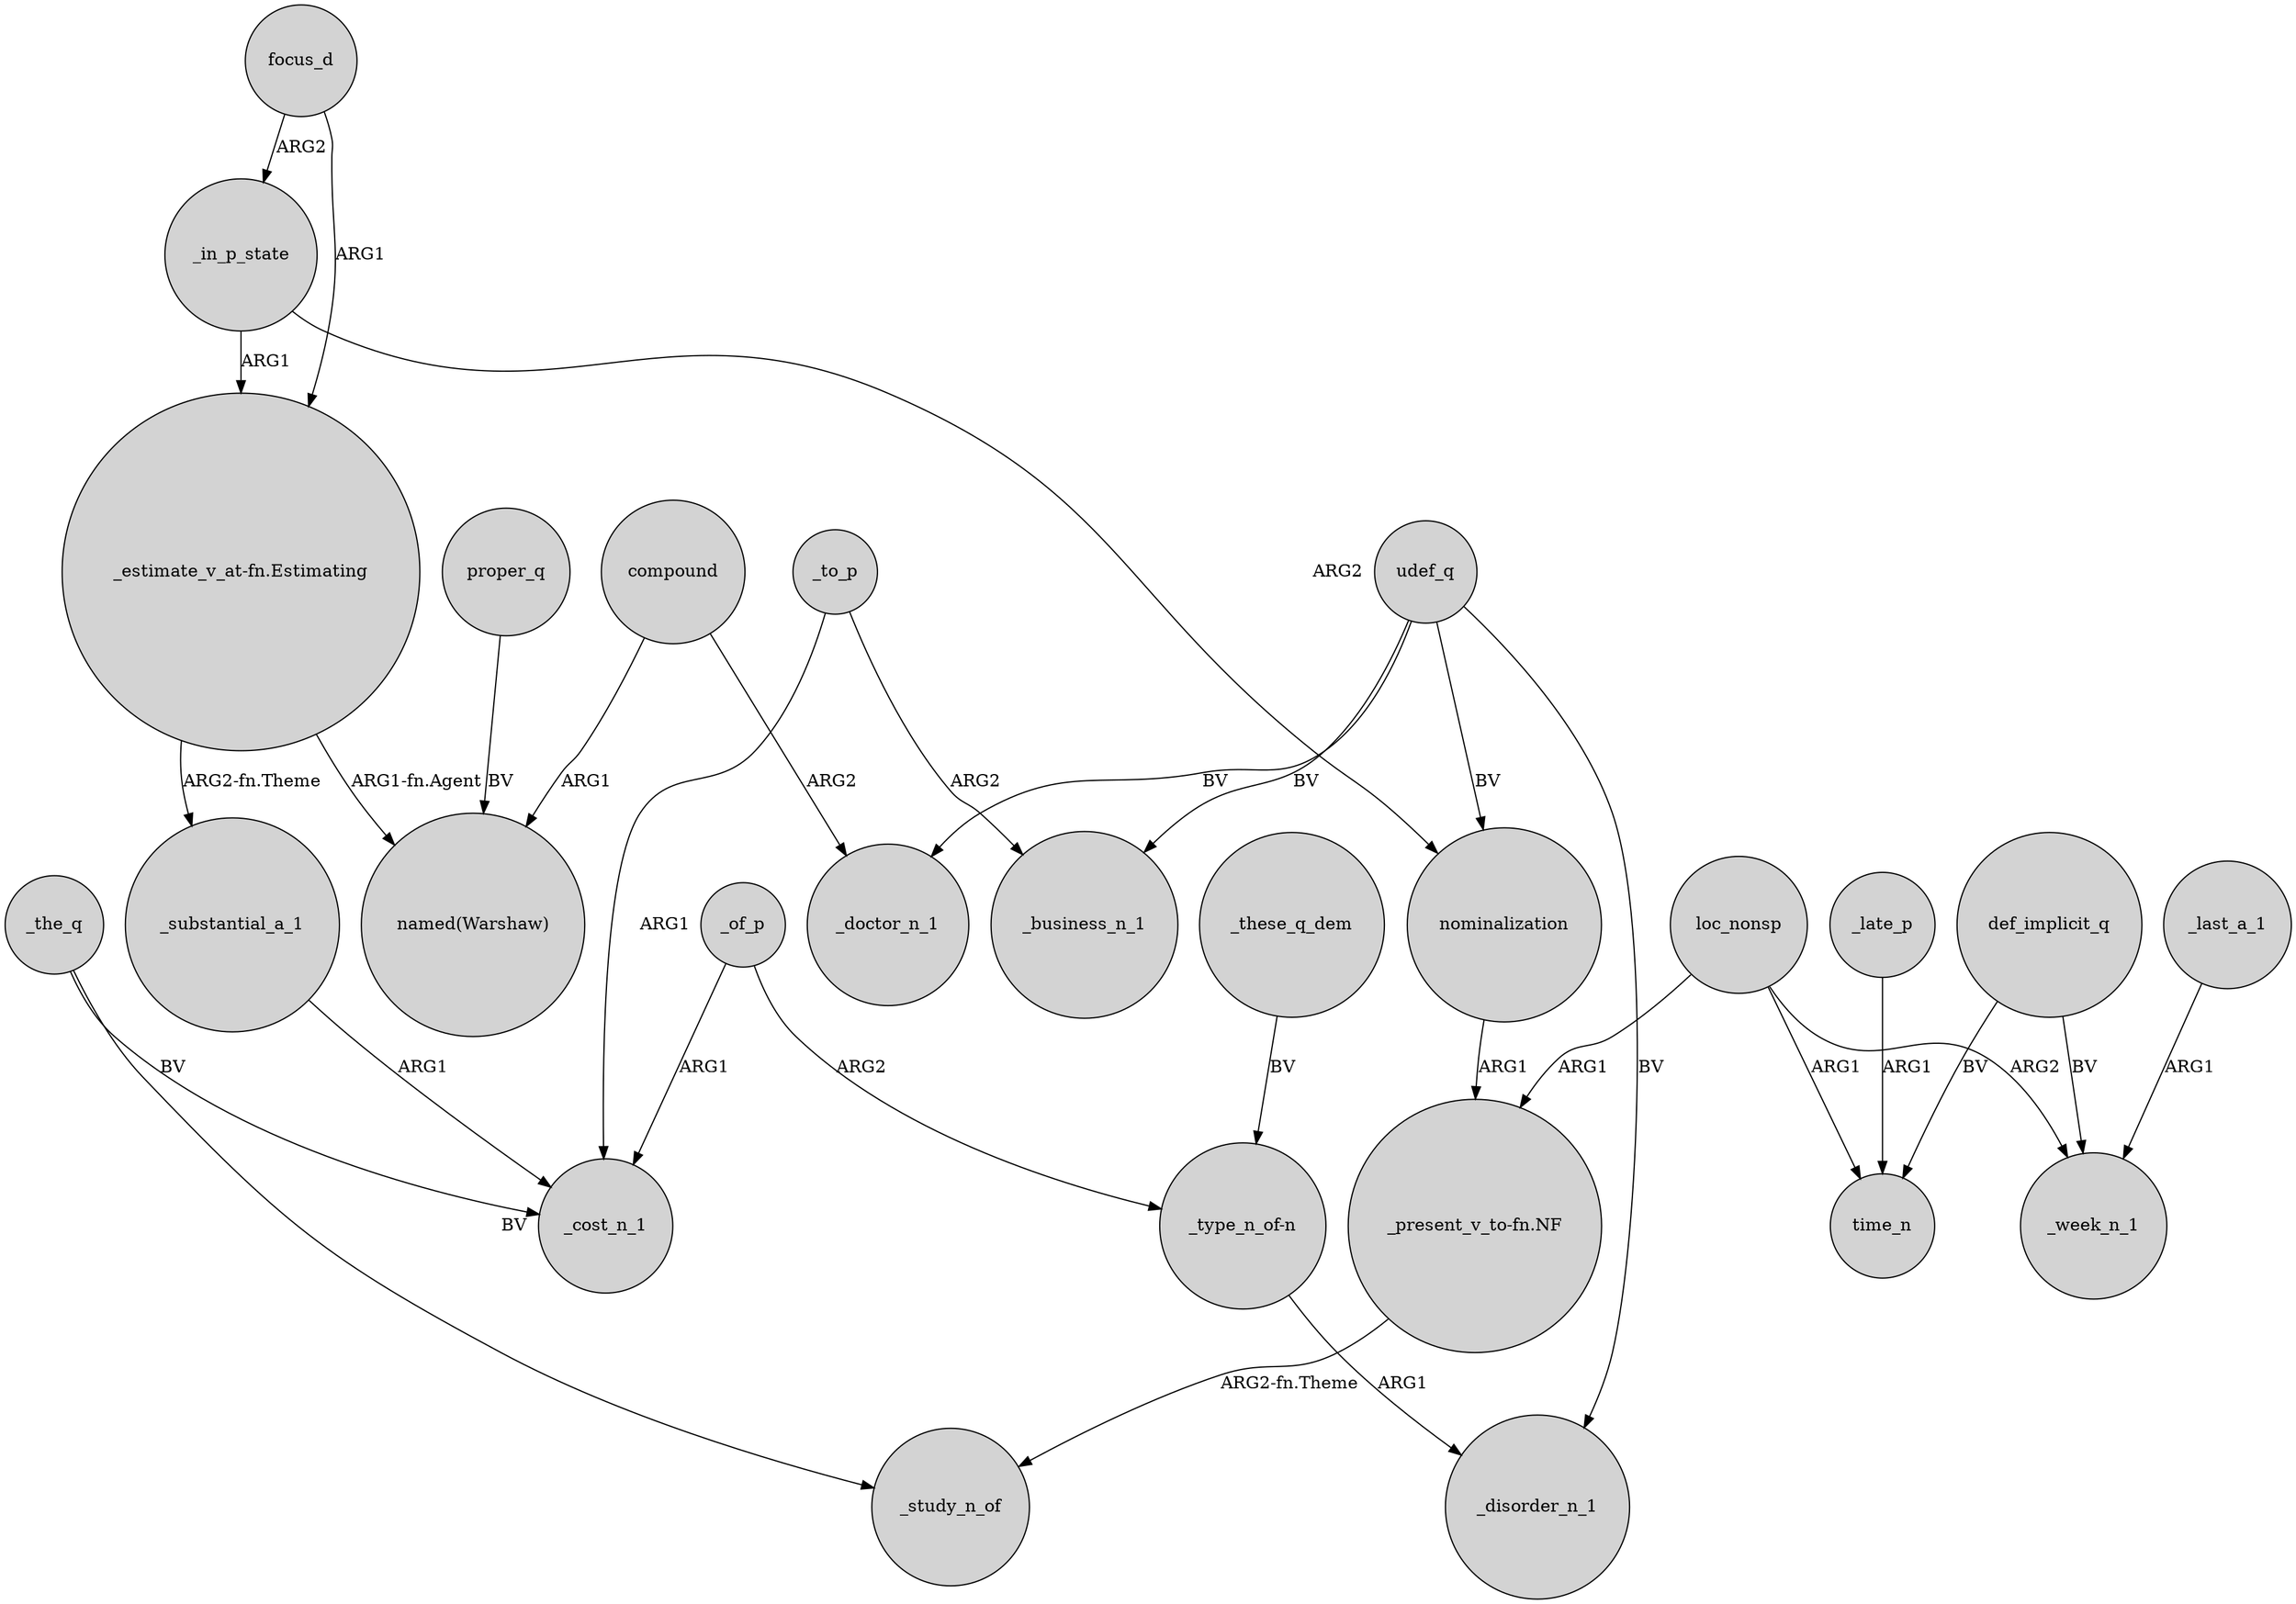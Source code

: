 digraph {
	node [shape=circle style=filled]
	_the_q -> _study_n_of [label=BV]
	_late_p -> time_n [label=ARG1]
	proper_q -> "named(Warshaw)" [label=BV]
	compound -> _doctor_n_1 [label=ARG2]
	nominalization -> "_present_v_to-fn.NF" [label=ARG1]
	def_implicit_q -> _week_n_1 [label=BV]
	_in_p_state -> "_estimate_v_at-fn.Estimating" [label=ARG1]
	"_type_n_of-n" -> _disorder_n_1 [label=ARG1]
	"_estimate_v_at-fn.Estimating" -> _substantial_a_1 [label="ARG2-fn.Theme"]
	focus_d -> "_estimate_v_at-fn.Estimating" [label=ARG1]
	focus_d -> _in_p_state [label=ARG2]
	_of_p -> "_type_n_of-n" [label=ARG2]
	_to_p -> _business_n_1 [label=ARG2]
	_these_q_dem -> "_type_n_of-n" [label=BV]
	"_present_v_to-fn.NF" -> _study_n_of [label="ARG2-fn.Theme"]
	loc_nonsp -> time_n [label=ARG1]
	udef_q -> _doctor_n_1 [label=BV]
	loc_nonsp -> "_present_v_to-fn.NF" [label=ARG1]
	_the_q -> _cost_n_1 [label=BV]
	_of_p -> _cost_n_1 [label=ARG1]
	loc_nonsp -> _week_n_1 [label=ARG2]
	"_estimate_v_at-fn.Estimating" -> "named(Warshaw)" [label="ARG1-fn.Agent"]
	_last_a_1 -> _week_n_1 [label=ARG1]
	compound -> "named(Warshaw)" [label=ARG1]
	_in_p_state -> nominalization [label=ARG2]
	udef_q -> nominalization [label=BV]
	udef_q -> _business_n_1 [label=BV]
	udef_q -> _disorder_n_1 [label=BV]
	_substantial_a_1 -> _cost_n_1 [label=ARG1]
	_to_p -> _cost_n_1 [label=ARG1]
	def_implicit_q -> time_n [label=BV]
}
